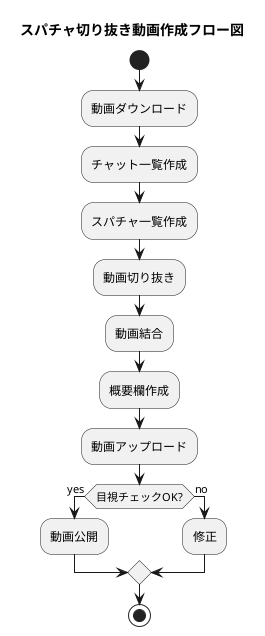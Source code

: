 @startuml kirinuki_class_diagram
title スパチャ切り抜き動画作成フロー図
start
:動画ダウンロード;
label fix
:チャット一覧作成;
:スパチャ一覧作成;
:動画切り抜き;
:動画結合;
:概要欄作成;
:動画アップロード;
if (目視チェックOK?) then (yes)
:動画公開;
else (no)
:修正;
endif
stop
@enduml

